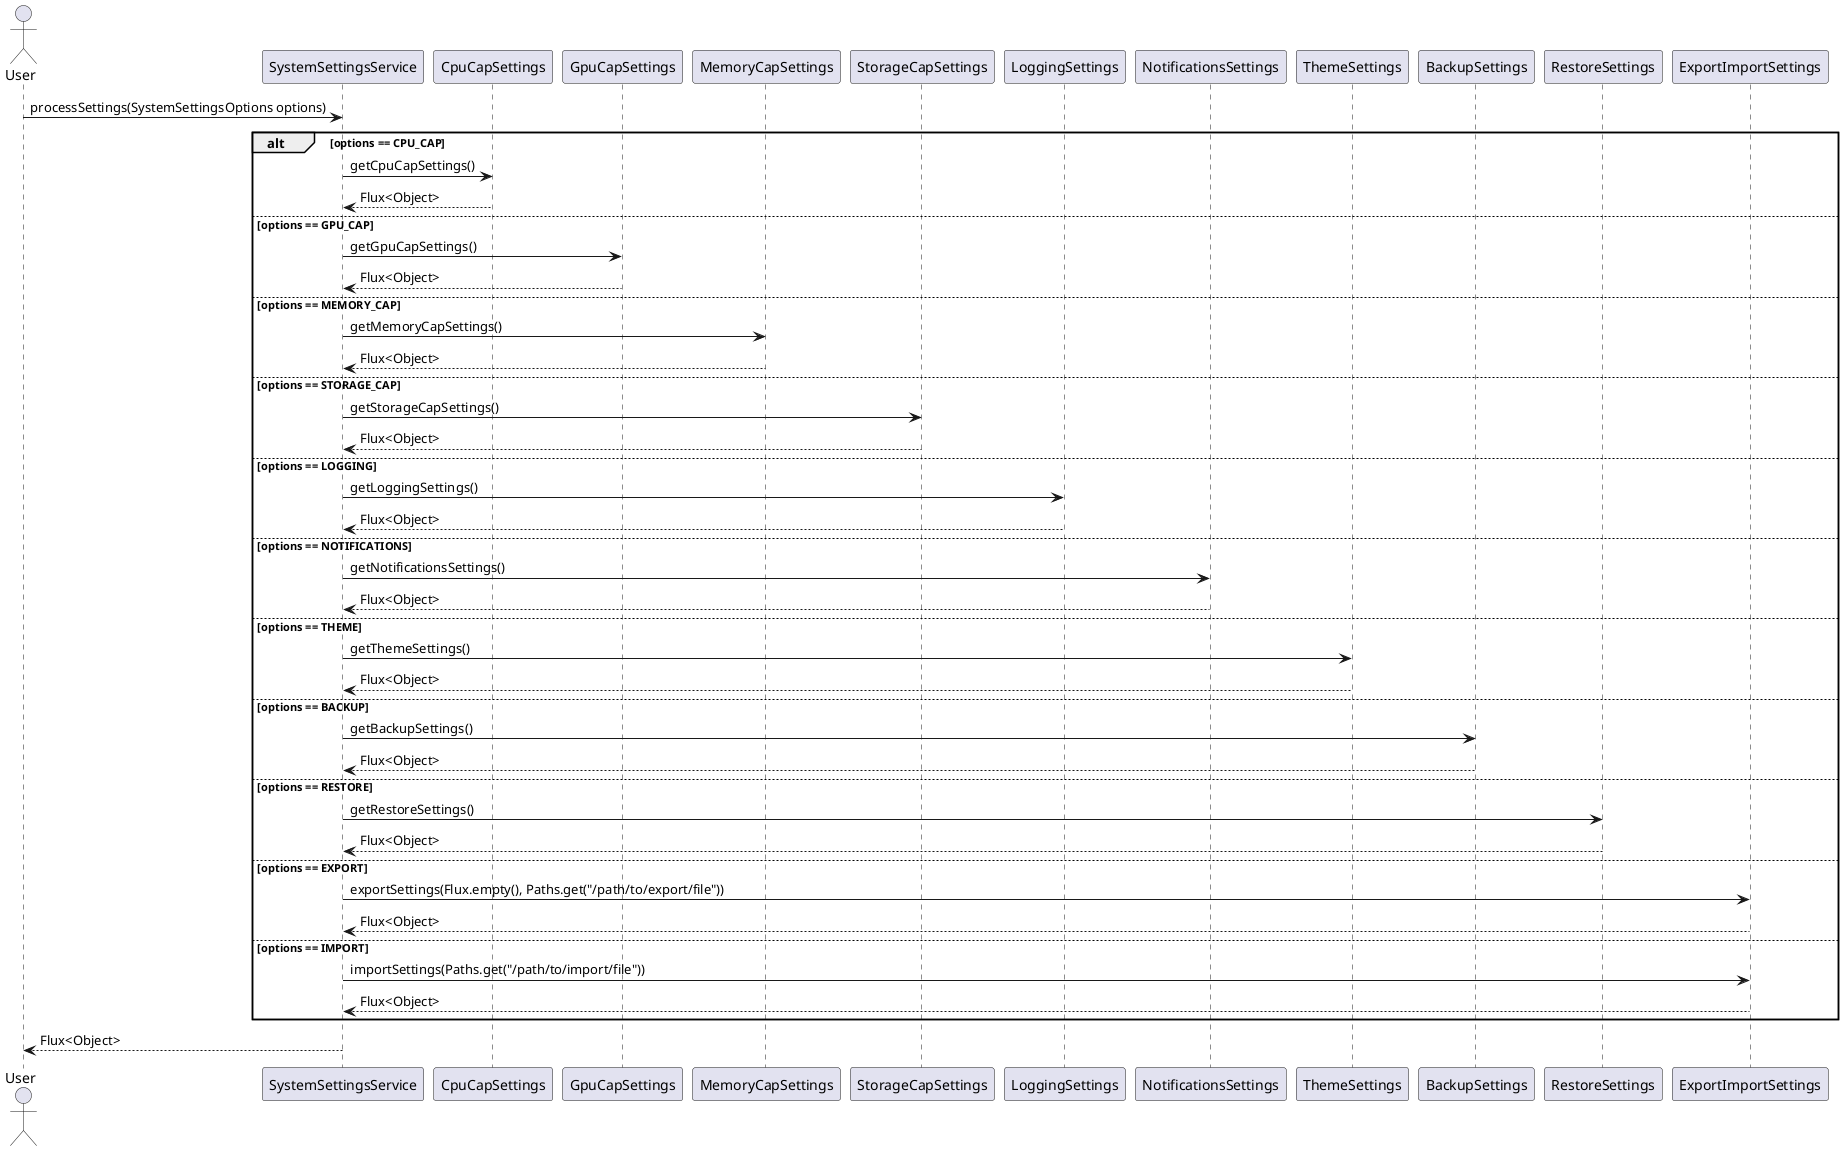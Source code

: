 @startuml

actor User

participant "SystemSettingsService" as SSS
participant "CpuCapSettings" as CCS
participant "GpuCapSettings" as GCS
participant "MemoryCapSettings" as MCS
participant "StorageCapSettings" as SCS
participant "LoggingSettings" as LS
participant "NotificationsSettings" as NS
participant "ThemeSettings" as TS
participant "BackupSettings" as BS
participant "RestoreSettings" as RS
participant "ExportImportSettings" as EIS

User -> SSS: processSettings(SystemSettingsOptions options)
alt options == CPU_CAP
    SSS -> CCS: getCpuCapSettings()
    CCS --> SSS: Flux<Object>
else options == GPU_CAP
    SSS -> GCS: getGpuCapSettings()
    GCS --> SSS: Flux<Object>
else options == MEMORY_CAP
    SSS -> MCS: getMemoryCapSettings()
    MCS --> SSS: Flux<Object>
else options == STORAGE_CAP
    SSS -> SCS: getStorageCapSettings()
    SCS --> SSS: Flux<Object>
else options == LOGGING
    SSS -> LS: getLoggingSettings()
    LS --> SSS: Flux<Object>
else options == NOTIFICATIONS
    SSS -> NS: getNotificationsSettings()
    NS --> SSS: Flux<Object>
else options == THEME
    SSS -> TS: getThemeSettings()
    TS --> SSS: Flux<Object>
else options == BACKUP
    SSS -> BS: getBackupSettings()
    BS --> SSS: Flux<Object>
else options == RESTORE
    SSS -> RS: getRestoreSettings()
    RS --> SSS: Flux<Object>
else options == EXPORT
    SSS -> EIS: exportSettings(Flux.empty(), Paths.get("/path/to/export/file"))
    EIS --> SSS: Flux<Object>
else options == IMPORT
    SSS -> EIS: importSettings(Paths.get("/path/to/import/file"))
    EIS --> SSS: Flux<Object>
end
SSS --> User: Flux<Object>

@enduml
